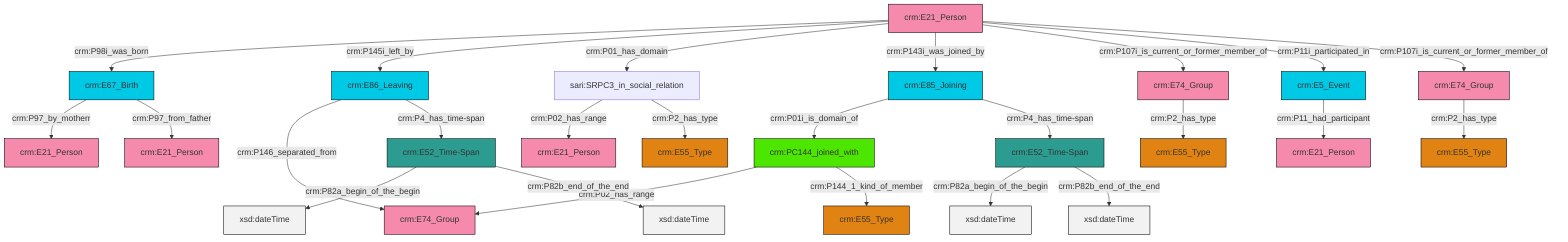 graph TD
classDef Literal fill:#f2f2f2,stroke:#000000;
classDef CRM_Entity fill:#FFFFFF,stroke:#000000;
classDef Temporal_Entity fill:#00C9E6, stroke:#000000;
classDef Type fill:#E18312, stroke:#000000;
classDef Time-Span fill:#2C9C91, stroke:#000000;
classDef Appellation fill:#FFEB7F, stroke:#000000;
classDef Place fill:#008836, stroke:#000000;
classDef Persistent_Item fill:#B266B2, stroke:#000000;
classDef Conceptual_Object fill:#FFD700, stroke:#000000;
classDef Physical_Thing fill:#D2B48C, stroke:#000000;
classDef Actor fill:#f58aad, stroke:#000000;
classDef PC_Classes fill:#4ce600, stroke:#000000;
classDef Multi fill:#cccccc,stroke:#000000;

0["crm:E67_Birth"]:::Temporal_Entity -->|crm:P97_by_motherr| 1["crm:E21_Person"]:::Actor
4["crm:E52_Time-Span"]:::Time-Span -->|crm:P82a_begin_of_the_begin| 5[xsd:dateTime]:::Literal
6["crm:E85_Joining"]:::Temporal_Entity -->|crm:P01i_is_domain_of| 7["crm:PC144_joined_with"]:::PC_Classes
7["crm:PC144_joined_with"]:::PC_Classes -->|crm:P02_has_range| 8["crm:E74_Group"]:::Actor
9["crm:E21_Person"]:::Actor -->|crm:P98i_was_born| 0["crm:E67_Birth"]:::Temporal_Entity
9["crm:E21_Person"]:::Actor -->|crm:P145i_left_by| 12["crm:E86_Leaving"]:::Temporal_Entity
13["crm:E74_Group"]:::Actor -->|crm:P2_has_type| 2["crm:E55_Type"]:::Type
9["crm:E21_Person"]:::Actor -->|crm:P01_has_domain| 15["sari:SRPC3_in_social_relation"]:::Default
17["crm:E5_Event"]:::Temporal_Entity -->|crm:P11_had_participant| 18["crm:E21_Person"]:::Actor
9["crm:E21_Person"]:::Actor -->|crm:P143i_was_joined_by| 6["crm:E85_Joining"]:::Temporal_Entity
22["crm:E52_Time-Span"]:::Time-Span -->|crm:P82a_begin_of_the_begin| 23[xsd:dateTime]:::Literal
6["crm:E85_Joining"]:::Temporal_Entity -->|crm:P4_has_time-span| 4["crm:E52_Time-Span"]:::Time-Span
12["crm:E86_Leaving"]:::Temporal_Entity -->|crm:P146_separated_from| 8["crm:E74_Group"]:::Actor
9["crm:E21_Person"]:::Actor -->|crm:P107i_is_current_or_former_member_of| 29["crm:E74_Group"]:::Actor
22["crm:E52_Time-Span"]:::Time-Span -->|crm:P82b_end_of_the_end| 32[xsd:dateTime]:::Literal
15["sari:SRPC3_in_social_relation"]:::Default -->|crm:P02_has_range| 10["crm:E21_Person"]:::Actor
9["crm:E21_Person"]:::Actor -->|crm:P11i_participated_in| 17["crm:E5_Event"]:::Temporal_Entity
29["crm:E74_Group"]:::Actor -->|crm:P2_has_type| 20["crm:E55_Type"]:::Type
15["sari:SRPC3_in_social_relation"]:::Default -->|crm:P2_has_type| 38["crm:E55_Type"]:::Type
0["crm:E67_Birth"]:::Temporal_Entity -->|crm:P97_from_father| 39["crm:E21_Person"]:::Actor
4["crm:E52_Time-Span"]:::Time-Span -->|crm:P82b_end_of_the_end| 40[xsd:dateTime]:::Literal
12["crm:E86_Leaving"]:::Temporal_Entity -->|crm:P4_has_time-span| 22["crm:E52_Time-Span"]:::Time-Span
7["crm:PC144_joined_with"]:::PC_Classes -->|crm:P144_1_kind_of_member| 24["crm:E55_Type"]:::Type
9["crm:E21_Person"]:::Actor -->|crm:P107i_is_current_or_former_member_of| 13["crm:E74_Group"]:::Actor